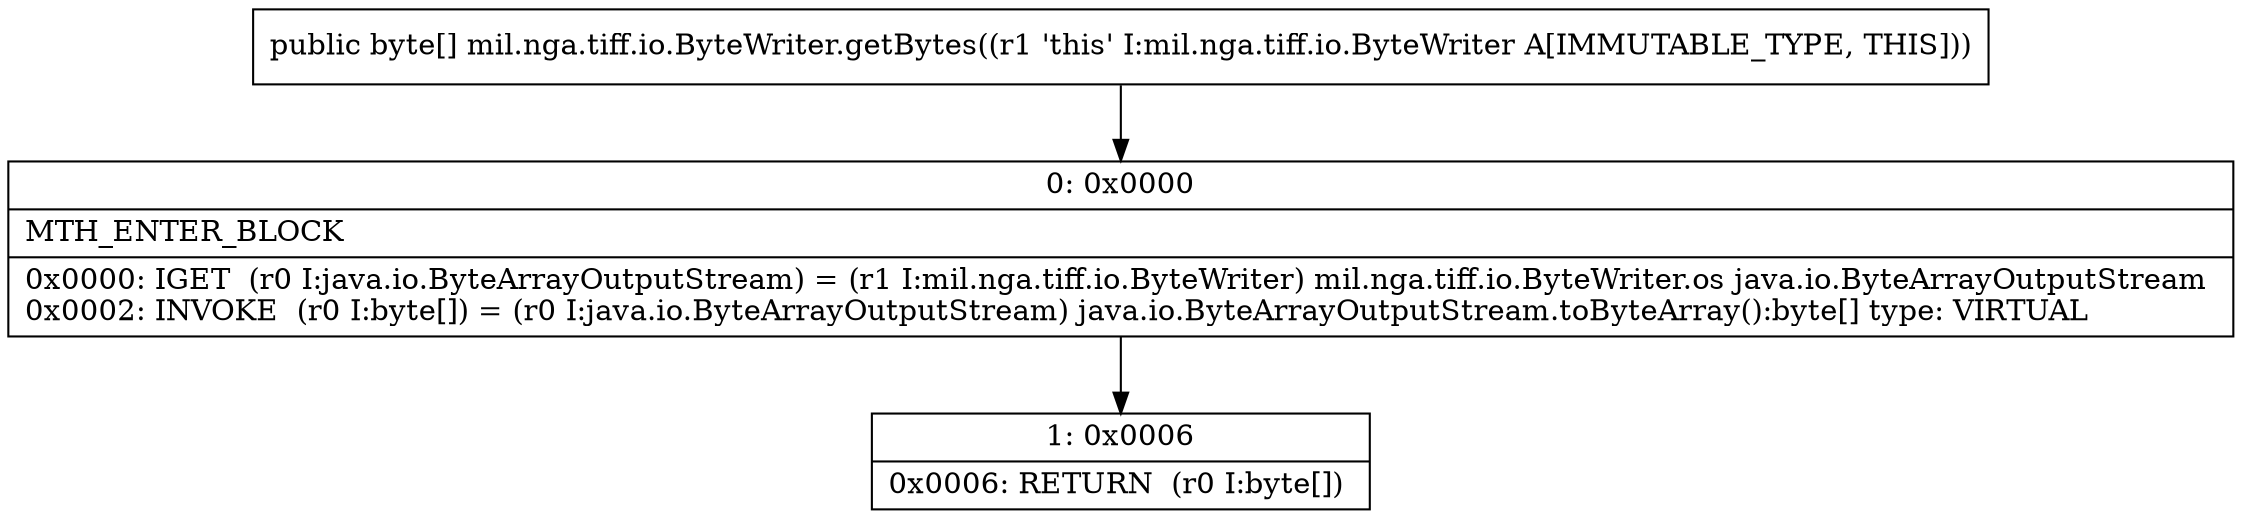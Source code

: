 digraph "CFG formil.nga.tiff.io.ByteWriter.getBytes()[B" {
Node_0 [shape=record,label="{0\:\ 0x0000|MTH_ENTER_BLOCK\l|0x0000: IGET  (r0 I:java.io.ByteArrayOutputStream) = (r1 I:mil.nga.tiff.io.ByteWriter) mil.nga.tiff.io.ByteWriter.os java.io.ByteArrayOutputStream \l0x0002: INVOKE  (r0 I:byte[]) = (r0 I:java.io.ByteArrayOutputStream) java.io.ByteArrayOutputStream.toByteArray():byte[] type: VIRTUAL \l}"];
Node_1 [shape=record,label="{1\:\ 0x0006|0x0006: RETURN  (r0 I:byte[]) \l}"];
MethodNode[shape=record,label="{public byte[] mil.nga.tiff.io.ByteWriter.getBytes((r1 'this' I:mil.nga.tiff.io.ByteWriter A[IMMUTABLE_TYPE, THIS])) }"];
MethodNode -> Node_0;
Node_0 -> Node_1;
}

